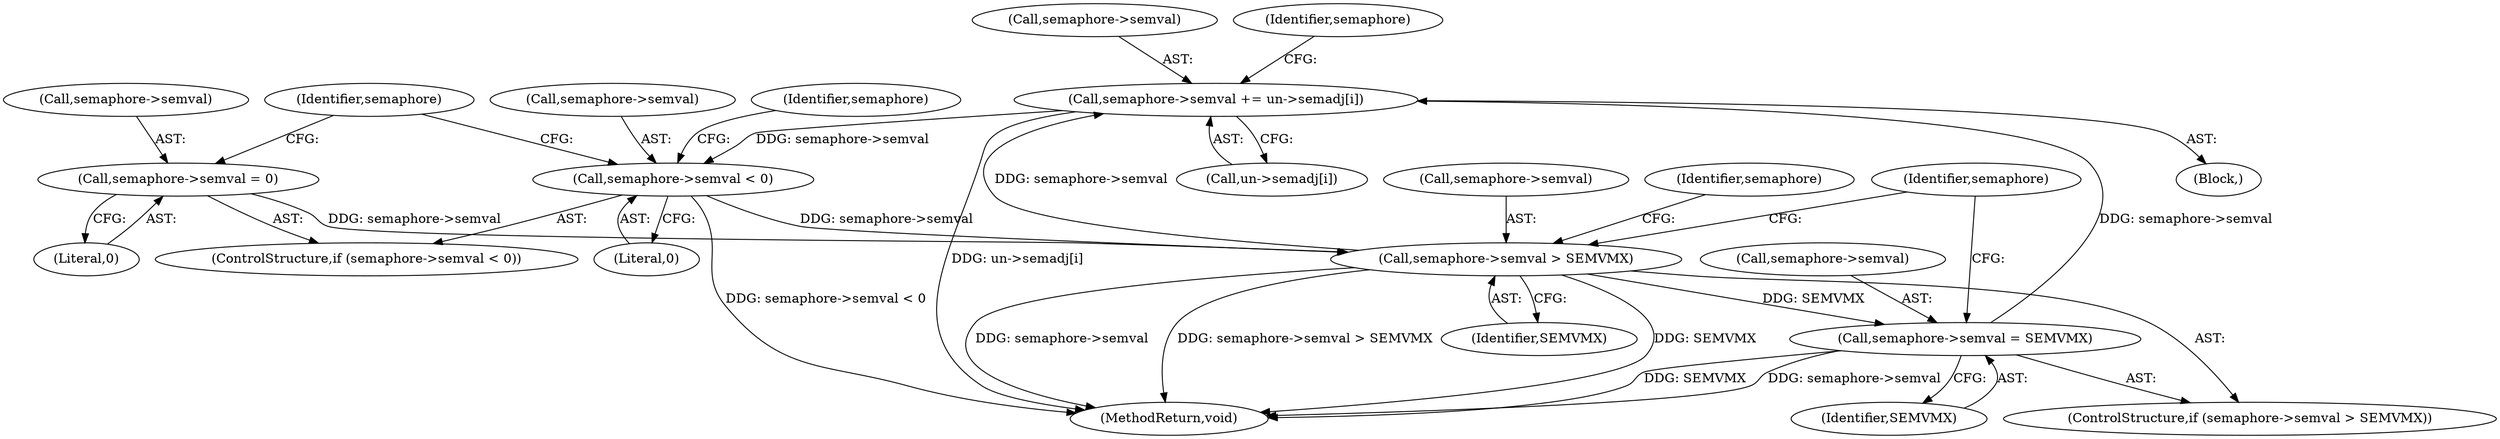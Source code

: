 digraph "0_linux_6062a8dc0517bce23e3c2f7d2fea5e22411269a3_1@array" {
"1000264" [label="(Call,semaphore->semval += un->semadj[i])"];
"1000285" [label="(Call,semaphore->semval > SEMVMX)"];
"1000274" [label="(Call,semaphore->semval < 0)"];
"1000264" [label="(Call,semaphore->semval += un->semadj[i])"];
"1000290" [label="(Call,semaphore->semval = SEMVMX)"];
"1000279" [label="(Call,semaphore->semval = 0)"];
"1000283" [label="(Literal,0)"];
"1000294" [label="(Identifier,SEMVMX)"];
"1000289" [label="(Identifier,SEMVMX)"];
"1000275" [label="(Call,semaphore->semval)"];
"1000280" [label="(Call,semaphore->semval)"];
"1000265" [label="(Call,semaphore->semval)"];
"1000279" [label="(Call,semaphore->semval = 0)"];
"1000285" [label="(Call,semaphore->semval > SEMVMX)"];
"1000291" [label="(Call,semaphore->semval)"];
"1000264" [label="(Call,semaphore->semval += un->semadj[i])"];
"1000286" [label="(Call,semaphore->semval)"];
"1000292" [label="(Identifier,semaphore)"];
"1000281" [label="(Identifier,semaphore)"];
"1000290" [label="(Call,semaphore->semval = SEMVMX)"];
"1000273" [label="(ControlStructure,if (semaphore->semval < 0))"];
"1000323" [label="(MethodReturn,void)"];
"1000284" [label="(ControlStructure,if (semaphore->semval > SEMVMX))"];
"1000297" [label="(Identifier,semaphore)"];
"1000287" [label="(Identifier,semaphore)"];
"1000268" [label="(Call,un->semadj[i])"];
"1000278" [label="(Literal,0)"];
"1000276" [label="(Identifier,semaphore)"];
"1000274" [label="(Call,semaphore->semval < 0)"];
"1000263" [label="(Block,)"];
"1000264" -> "1000263"  [label="AST: "];
"1000264" -> "1000268"  [label="CFG: "];
"1000265" -> "1000264"  [label="AST: "];
"1000268" -> "1000264"  [label="AST: "];
"1000276" -> "1000264"  [label="CFG: "];
"1000264" -> "1000323"  [label="DDG: un->semadj[i]"];
"1000285" -> "1000264"  [label="DDG: semaphore->semval"];
"1000290" -> "1000264"  [label="DDG: semaphore->semval"];
"1000264" -> "1000274"  [label="DDG: semaphore->semval"];
"1000285" -> "1000284"  [label="AST: "];
"1000285" -> "1000289"  [label="CFG: "];
"1000286" -> "1000285"  [label="AST: "];
"1000289" -> "1000285"  [label="AST: "];
"1000292" -> "1000285"  [label="CFG: "];
"1000297" -> "1000285"  [label="CFG: "];
"1000285" -> "1000323"  [label="DDG: semaphore->semval"];
"1000285" -> "1000323"  [label="DDG: semaphore->semval > SEMVMX"];
"1000285" -> "1000323"  [label="DDG: SEMVMX"];
"1000274" -> "1000285"  [label="DDG: semaphore->semval"];
"1000279" -> "1000285"  [label="DDG: semaphore->semval"];
"1000285" -> "1000290"  [label="DDG: SEMVMX"];
"1000274" -> "1000273"  [label="AST: "];
"1000274" -> "1000278"  [label="CFG: "];
"1000275" -> "1000274"  [label="AST: "];
"1000278" -> "1000274"  [label="AST: "];
"1000281" -> "1000274"  [label="CFG: "];
"1000287" -> "1000274"  [label="CFG: "];
"1000274" -> "1000323"  [label="DDG: semaphore->semval < 0"];
"1000290" -> "1000284"  [label="AST: "];
"1000290" -> "1000294"  [label="CFG: "];
"1000291" -> "1000290"  [label="AST: "];
"1000294" -> "1000290"  [label="AST: "];
"1000297" -> "1000290"  [label="CFG: "];
"1000290" -> "1000323"  [label="DDG: semaphore->semval"];
"1000290" -> "1000323"  [label="DDG: SEMVMX"];
"1000279" -> "1000273"  [label="AST: "];
"1000279" -> "1000283"  [label="CFG: "];
"1000280" -> "1000279"  [label="AST: "];
"1000283" -> "1000279"  [label="AST: "];
"1000287" -> "1000279"  [label="CFG: "];
}
